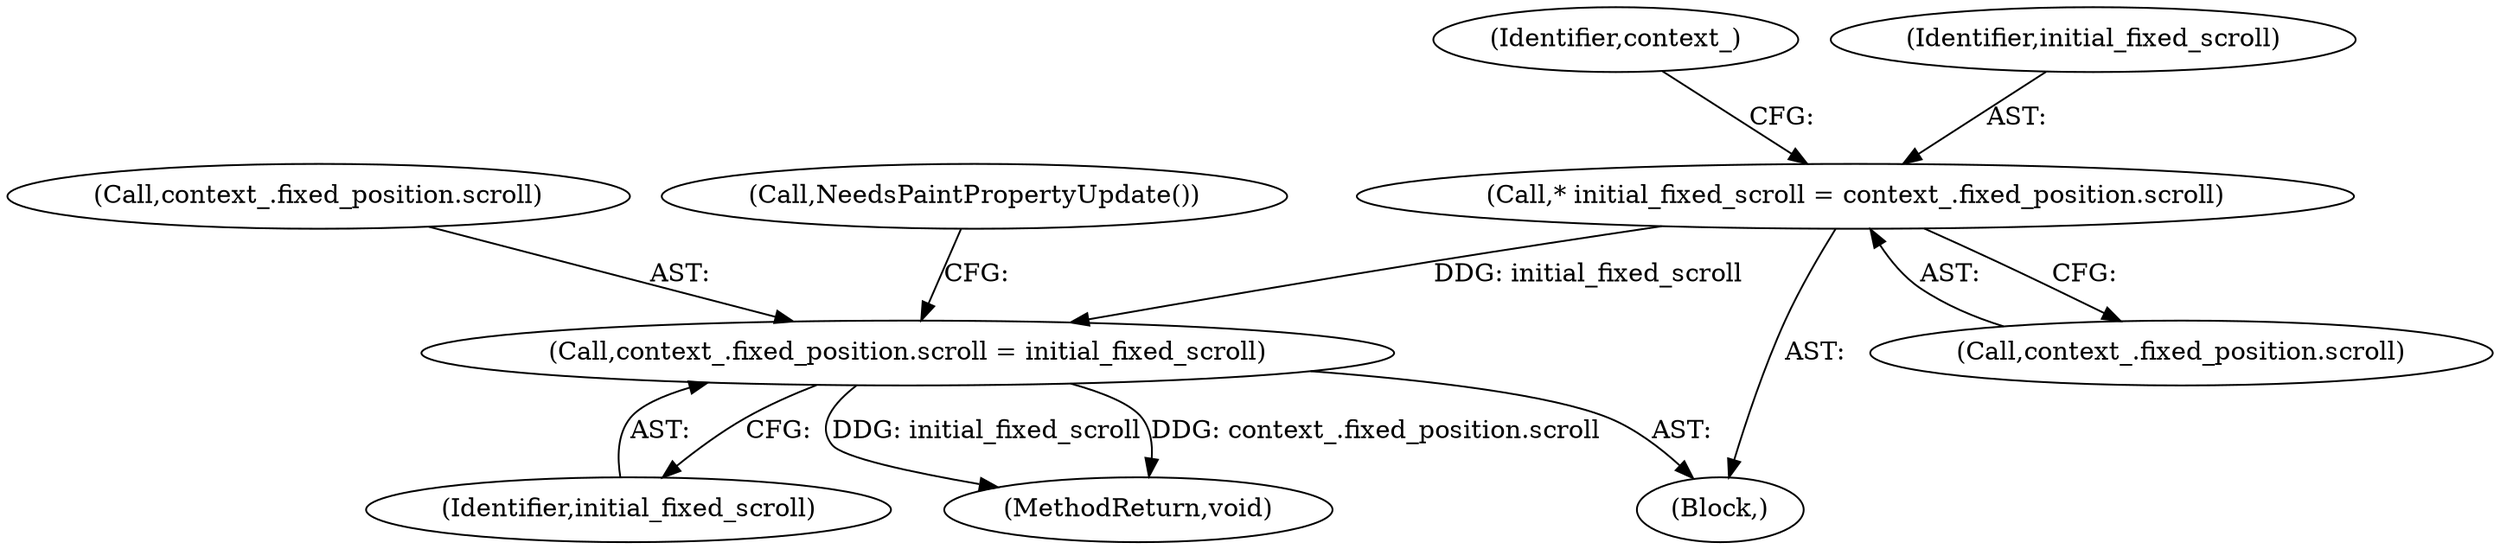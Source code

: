digraph "0_Chrome_f911e11e7f6b5c0d6f5ee694a9871de6619889f7_8@pointer" {
"1000170" [label="(Call,context_.fixed_position.scroll = initial_fixed_scroll)"];
"1000142" [label="(Call,* initial_fixed_scroll = context_.fixed_position.scroll)"];
"1000132" [label="(Block,)"];
"1000176" [label="(Identifier,initial_fixed_scroll)"];
"1000171" [label="(Call,context_.fixed_position.scroll)"];
"1000239" [label="(Call,NeedsPaintPropertyUpdate())"];
"1000243" [label="(MethodReturn,void)"];
"1000170" [label="(Call,context_.fixed_position.scroll = initial_fixed_scroll)"];
"1000144" [label="(Call,context_.fixed_position.scroll)"];
"1000151" [label="(Identifier,context_)"];
"1000143" [label="(Identifier,initial_fixed_scroll)"];
"1000142" [label="(Call,* initial_fixed_scroll = context_.fixed_position.scroll)"];
"1000170" -> "1000132"  [label="AST: "];
"1000170" -> "1000176"  [label="CFG: "];
"1000171" -> "1000170"  [label="AST: "];
"1000176" -> "1000170"  [label="AST: "];
"1000239" -> "1000170"  [label="CFG: "];
"1000170" -> "1000243"  [label="DDG: initial_fixed_scroll"];
"1000170" -> "1000243"  [label="DDG: context_.fixed_position.scroll"];
"1000142" -> "1000170"  [label="DDG: initial_fixed_scroll"];
"1000142" -> "1000132"  [label="AST: "];
"1000142" -> "1000144"  [label="CFG: "];
"1000143" -> "1000142"  [label="AST: "];
"1000144" -> "1000142"  [label="AST: "];
"1000151" -> "1000142"  [label="CFG: "];
}
